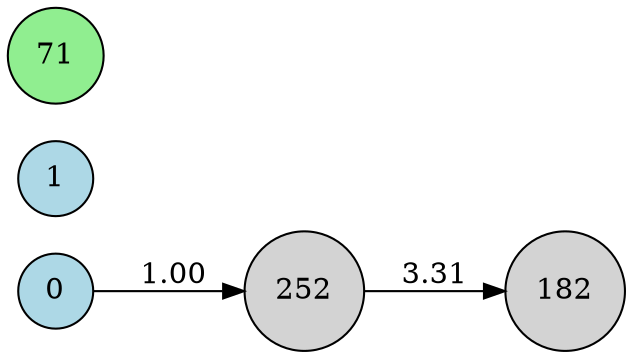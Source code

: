 digraph neat {
  rankdir=LR;
  node [shape=circle];
  node0 [label="0", style=filled, fillcolor=lightblue];
  node1 [label="1", style=filled, fillcolor=lightblue];
  node71 [label="71", style=filled, fillcolor=lightgreen];
  node182 [label="182", style=filled, fillcolor=lightgray];
  node252 [label="252", style=filled, fillcolor=lightgray];
  node0 -> node252 [label="1.00"];
  node252 -> node182 [label="3.31"];
}
